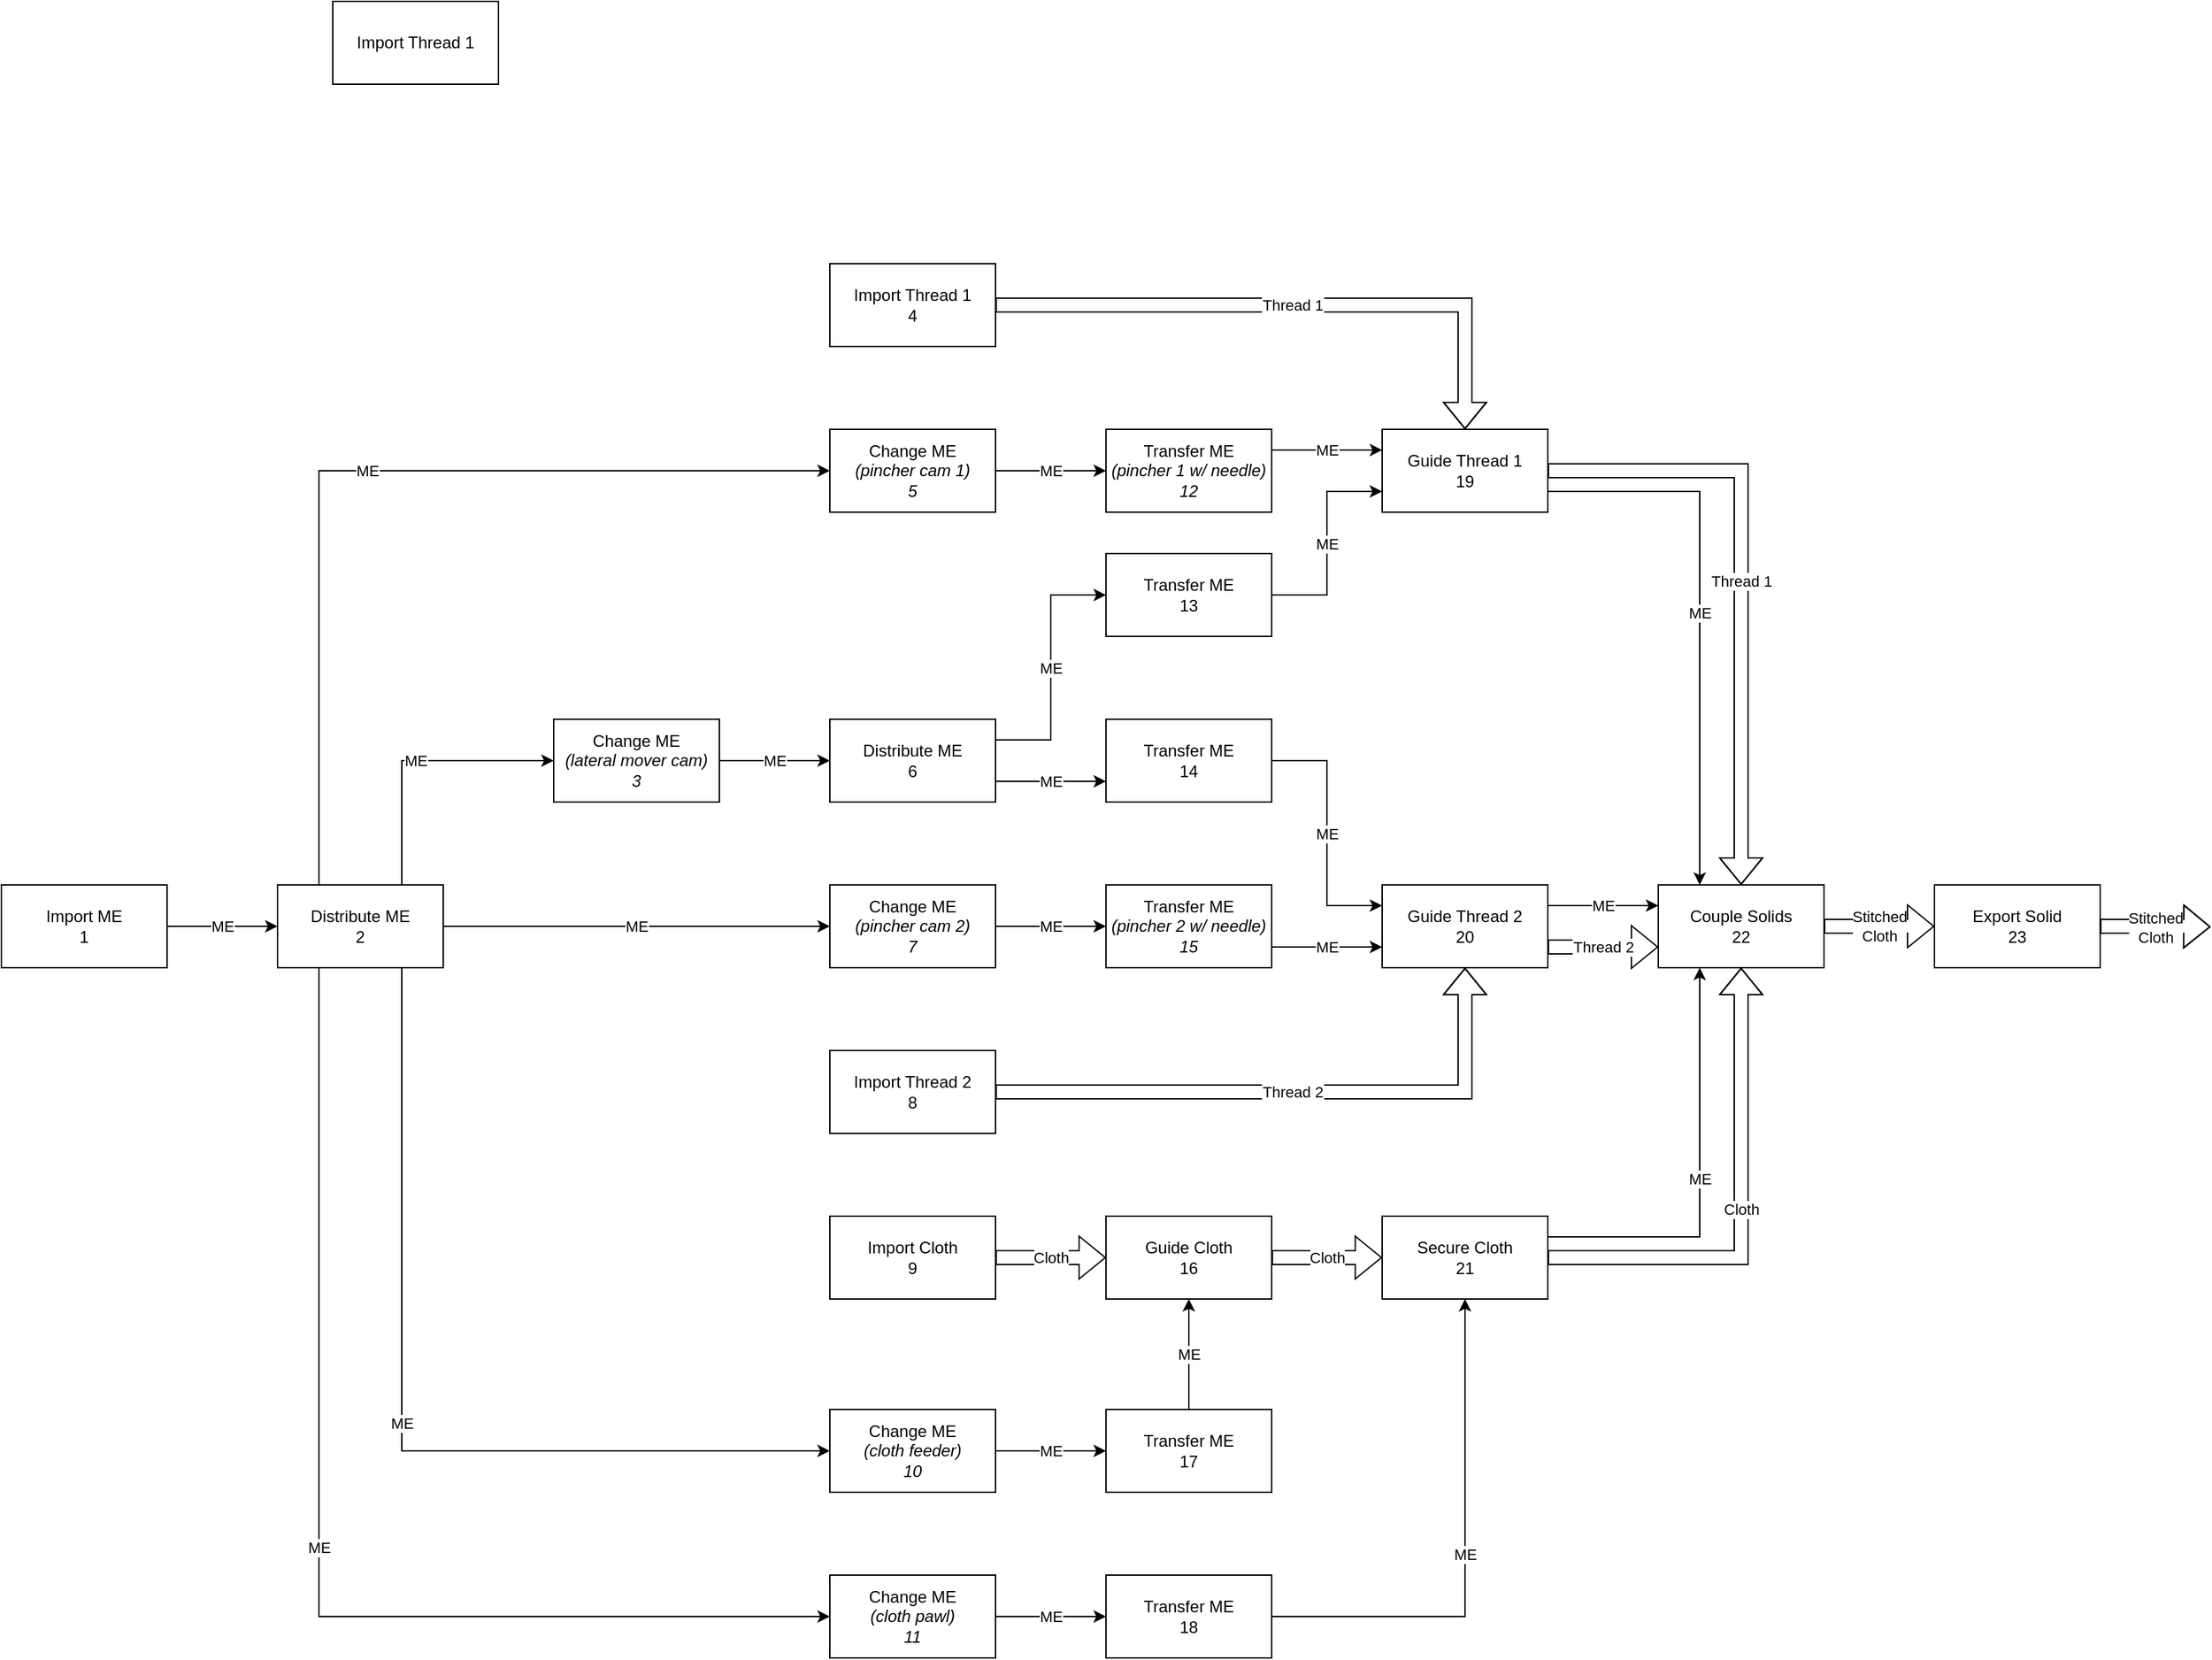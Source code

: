 <mxfile version="20.8.16" type="device"><diagram name="Page-1" id="OEOe8NnsHrrDu7HdlSR_"><mxGraphModel dx="1712" dy="1831" grid="1" gridSize="10" guides="1" tooltips="1" connect="1" arrows="1" fold="1" page="1" pageScale="1" pageWidth="850" pageHeight="1100" math="0" shadow="0"><root><mxCell id="0"/><mxCell id="1" parent="0"/><mxCell id="2z3bzIBfEHil0yIeLp7x-48" value="Cloth" style="edgeStyle=orthogonalEdgeStyle;shape=flexArrow;rounded=0;orthogonalLoop=1;jettySize=auto;html=1;exitX=1;exitY=0.5;exitDx=0;exitDy=0;entryX=0;entryY=0.5;entryDx=0;entryDy=0;" parent="1" source="2z3bzIBfEHil0yIeLp7x-1" target="2z3bzIBfEHil0yIeLp7x-22" edge="1"><mxGeometry relative="1" as="geometry"><mxPoint x="520" y="620" as="targetPoint"/></mxGeometry></mxCell><mxCell id="2z3bzIBfEHil0yIeLp7x-1" value="Import Cloth&lt;br&gt;9" style="rounded=0;whiteSpace=wrap;html=1;" parent="1" vertex="1"><mxGeometry x="520" y="590" width="120" height="60" as="geometry"/></mxCell><mxCell id="2z3bzIBfEHil0yIeLp7x-2" value="Import Thread 1" style="rounded=0;whiteSpace=wrap;html=1;" parent="1" vertex="1"><mxGeometry x="160" y="-290" width="120" height="60" as="geometry"/></mxCell><mxCell id="2z3bzIBfEHil0yIeLp7x-44" value="Thread 2" style="edgeStyle=orthogonalEdgeStyle;rounded=0;orthogonalLoop=1;jettySize=auto;html=1;exitX=1;exitY=0.5;exitDx=0;exitDy=0;entryX=0.5;entryY=1;entryDx=0;entryDy=0;shape=flexArrow;" parent="1" source="2z3bzIBfEHil0yIeLp7x-3" target="2z3bzIBfEHil0yIeLp7x-28" edge="1"><mxGeometry relative="1" as="geometry"/></mxCell><mxCell id="2z3bzIBfEHil0yIeLp7x-3" value="Import Thread 2&lt;br&gt;8" style="rounded=0;whiteSpace=wrap;html=1;" parent="1" vertex="1"><mxGeometry x="520" y="470" width="120" height="60" as="geometry"/></mxCell><mxCell id="2z3bzIBfEHil0yIeLp7x-16" value="ME" style="edgeStyle=orthogonalEdgeStyle;rounded=0;orthogonalLoop=1;jettySize=auto;html=1;exitX=1;exitY=0.5;exitDx=0;exitDy=0;entryX=0;entryY=0.5;entryDx=0;entryDy=0;" parent="1" source="2z3bzIBfEHil0yIeLp7x-4" target="2z3bzIBfEHil0yIeLp7x-5" edge="1"><mxGeometry relative="1" as="geometry"/></mxCell><mxCell id="2z3bzIBfEHil0yIeLp7x-4" value="Import ME&lt;br&gt;1" style="rounded=0;whiteSpace=wrap;html=1;" parent="1" vertex="1"><mxGeometry x="-80" y="350" width="120" height="60" as="geometry"/></mxCell><mxCell id="2z3bzIBfEHil0yIeLp7x-8" value="ME" style="edgeStyle=orthogonalEdgeStyle;rounded=0;orthogonalLoop=1;jettySize=auto;html=1;entryX=0;entryY=0.5;entryDx=0;entryDy=0;exitX=1;exitY=0.5;exitDx=0;exitDy=0;" parent="1" source="2z3bzIBfEHil0yIeLp7x-5" target="2z3bzIBfEHil0yIeLp7x-6" edge="1"><mxGeometry relative="1" as="geometry"><mxPoint x="470" y="290" as="sourcePoint"/></mxGeometry></mxCell><mxCell id="2z3bzIBfEHil0yIeLp7x-9" value="ME" style="edgeStyle=orthogonalEdgeStyle;rounded=0;orthogonalLoop=1;jettySize=auto;html=1;exitX=0.25;exitY=0;exitDx=0;exitDy=0;entryX=0;entryY=0.5;entryDx=0;entryDy=0;" parent="1" source="2z3bzIBfEHil0yIeLp7x-5" target="2z3bzIBfEHil0yIeLp7x-7" edge="1"><mxGeometry relative="1" as="geometry"/></mxCell><mxCell id="2z3bzIBfEHil0yIeLp7x-13" value="ME" style="edgeStyle=orthogonalEdgeStyle;rounded=0;orthogonalLoop=1;jettySize=auto;html=1;entryX=0;entryY=0.5;entryDx=0;entryDy=0;exitX=0.75;exitY=0;exitDx=0;exitDy=0;" parent="1" source="2z3bzIBfEHil0yIeLp7x-5" target="2z3bzIBfEHil0yIeLp7x-10" edge="1"><mxGeometry relative="1" as="geometry"><mxPoint x="500" y="260" as="sourcePoint"/></mxGeometry></mxCell><mxCell id="2z3bzIBfEHil0yIeLp7x-14" value="ME" style="edgeStyle=orthogonalEdgeStyle;rounded=0;orthogonalLoop=1;jettySize=auto;html=1;exitX=0.75;exitY=1;exitDx=0;exitDy=0;entryX=0;entryY=0.5;entryDx=0;entryDy=0;" parent="1" source="2z3bzIBfEHil0yIeLp7x-5" target="2z3bzIBfEHil0yIeLp7x-11" edge="1"><mxGeometry relative="1" as="geometry"/></mxCell><mxCell id="2z3bzIBfEHil0yIeLp7x-15" value="ME" style="edgeStyle=orthogonalEdgeStyle;rounded=0;orthogonalLoop=1;jettySize=auto;html=1;exitX=0.25;exitY=1;exitDx=0;exitDy=0;entryX=0;entryY=0.5;entryDx=0;entryDy=0;" parent="1" source="2z3bzIBfEHil0yIeLp7x-5" target="2z3bzIBfEHil0yIeLp7x-12" edge="1"><mxGeometry relative="1" as="geometry"/></mxCell><mxCell id="2z3bzIBfEHil0yIeLp7x-5" value="Distribute ME&lt;br&gt;2" style="rounded=0;whiteSpace=wrap;html=1;" parent="1" vertex="1"><mxGeometry x="120" y="350" width="120" height="60" as="geometry"/></mxCell><mxCell id="2z3bzIBfEHil0yIeLp7x-39" value="ME" style="edgeStyle=orthogonalEdgeStyle;rounded=0;orthogonalLoop=1;jettySize=auto;html=1;exitX=1;exitY=0.5;exitDx=0;exitDy=0;entryX=0;entryY=0.5;entryDx=0;entryDy=0;" parent="1" source="2z3bzIBfEHil0yIeLp7x-6" target="2z3bzIBfEHil0yIeLp7x-25" edge="1"><mxGeometry relative="1" as="geometry"/></mxCell><mxCell id="2z3bzIBfEHil0yIeLp7x-6" value="Change ME&lt;br&gt;&lt;i&gt;(pincher cam 2)&lt;br&gt;7&lt;br&gt;&lt;/i&gt;" style="rounded=0;whiteSpace=wrap;html=1;" parent="1" vertex="1"><mxGeometry x="520" y="350" width="120" height="60" as="geometry"/></mxCell><mxCell id="2z3bzIBfEHil0yIeLp7x-40" value="ME" style="edgeStyle=orthogonalEdgeStyle;rounded=0;orthogonalLoop=1;jettySize=auto;html=1;exitX=1;exitY=0.5;exitDx=0;exitDy=0;entryX=0;entryY=0.5;entryDx=0;entryDy=0;" parent="1" source="2z3bzIBfEHil0yIeLp7x-7" target="2z3bzIBfEHil0yIeLp7x-26" edge="1"><mxGeometry relative="1" as="geometry"/></mxCell><mxCell id="2z3bzIBfEHil0yIeLp7x-7" value="Change ME&lt;br&gt;&lt;i&gt;(pincher cam 1)&lt;br&gt;5&lt;br&gt;&lt;/i&gt;" style="rounded=0;whiteSpace=wrap;html=1;" parent="1" vertex="1"><mxGeometry x="520" y="20" width="120" height="60" as="geometry"/></mxCell><mxCell id="2z3bzIBfEHil0yIeLp7x-31" value="ME" style="edgeStyle=orthogonalEdgeStyle;rounded=0;orthogonalLoop=1;jettySize=auto;html=1;entryX=0;entryY=0.5;entryDx=0;entryDy=0;exitX=1;exitY=0.25;exitDx=0;exitDy=0;" parent="1" source="RZTnThfEouGRVSDCSlfy-1" target="2z3bzIBfEHil0yIeLp7x-27" edge="1"><mxGeometry relative="1" as="geometry"><mxPoint x="690" y="220" as="sourcePoint"/></mxGeometry></mxCell><mxCell id="RZTnThfEouGRVSDCSlfy-4" value="ME" style="edgeStyle=orthogonalEdgeStyle;rounded=0;orthogonalLoop=1;jettySize=auto;html=1;exitX=1;exitY=0.5;exitDx=0;exitDy=0;entryX=0;entryY=0.5;entryDx=0;entryDy=0;" parent="1" source="2z3bzIBfEHil0yIeLp7x-10" target="RZTnThfEouGRVSDCSlfy-1" edge="1"><mxGeometry relative="1" as="geometry"/></mxCell><mxCell id="2z3bzIBfEHil0yIeLp7x-10" value="Change ME&lt;br&gt;&lt;i&gt;(lateral mover cam)&lt;br&gt;3&lt;br&gt;&lt;/i&gt;" style="rounded=0;whiteSpace=wrap;html=1;" parent="1" vertex="1"><mxGeometry x="320" y="230" width="120" height="60" as="geometry"/></mxCell><mxCell id="2z3bzIBfEHil0yIeLp7x-23" value="ME" style="edgeStyle=orthogonalEdgeStyle;rounded=0;orthogonalLoop=1;jettySize=auto;html=1;exitX=1;exitY=0.5;exitDx=0;exitDy=0;entryX=0;entryY=0.5;entryDx=0;entryDy=0;" parent="1" source="2z3bzIBfEHil0yIeLp7x-11" target="2z3bzIBfEHil0yIeLp7x-21" edge="1"><mxGeometry relative="1" as="geometry"/></mxCell><mxCell id="2z3bzIBfEHil0yIeLp7x-11" value="Change ME&lt;br&gt;&lt;i&gt;(cloth feeder)&lt;br&gt;10&lt;br&gt;&lt;/i&gt;" style="rounded=0;whiteSpace=wrap;html=1;" parent="1" vertex="1"><mxGeometry x="520" y="730" width="120" height="60" as="geometry"/></mxCell><mxCell id="2z3bzIBfEHil0yIeLp7x-19" value="ME" style="edgeStyle=orthogonalEdgeStyle;rounded=0;orthogonalLoop=1;jettySize=auto;html=1;exitX=1;exitY=0.5;exitDx=0;exitDy=0;entryX=0;entryY=0.5;entryDx=0;entryDy=0;" parent="1" source="2z3bzIBfEHil0yIeLp7x-12" target="2z3bzIBfEHil0yIeLp7x-17" edge="1"><mxGeometry relative="1" as="geometry"/></mxCell><mxCell id="2z3bzIBfEHil0yIeLp7x-12" value="Change ME&lt;br&gt;&lt;i&gt;(cloth pawl)&lt;br&gt;11&lt;br&gt;&lt;/i&gt;" style="rounded=0;whiteSpace=wrap;html=1;" parent="1" vertex="1"><mxGeometry x="520" y="850" width="120" height="60" as="geometry"/></mxCell><mxCell id="2z3bzIBfEHil0yIeLp7x-20" value="ME" style="edgeStyle=orthogonalEdgeStyle;rounded=0;orthogonalLoop=1;jettySize=auto;html=1;exitX=1;exitY=0.5;exitDx=0;exitDy=0;entryX=0.5;entryY=1;entryDx=0;entryDy=0;" parent="1" source="2z3bzIBfEHil0yIeLp7x-17" target="2z3bzIBfEHil0yIeLp7x-18" edge="1"><mxGeometry relative="1" as="geometry"><mxPoint x="910" y="720" as="targetPoint"/></mxGeometry></mxCell><mxCell id="2z3bzIBfEHil0yIeLp7x-17" value="Transfer ME&lt;br&gt;18" style="rounded=0;whiteSpace=wrap;html=1;" parent="1" vertex="1"><mxGeometry x="720" y="850" width="120" height="60" as="geometry"/></mxCell><mxCell id="2z3bzIBfEHil0yIeLp7x-53" value="Cloth" style="edgeStyle=orthogonalEdgeStyle;shape=flexArrow;rounded=0;orthogonalLoop=1;jettySize=auto;html=1;exitX=1;exitY=0.5;exitDx=0;exitDy=0;entryX=0.5;entryY=1;entryDx=0;entryDy=0;" parent="1" source="2z3bzIBfEHil0yIeLp7x-18" target="2z3bzIBfEHil0yIeLp7x-50" edge="1"><mxGeometry relative="1" as="geometry"/></mxCell><mxCell id="3S87GW-Tt3_3JAgEeeKZ-3" value="ME" style="edgeStyle=orthogonalEdgeStyle;rounded=0;orthogonalLoop=1;jettySize=auto;html=1;exitX=1;exitY=0.25;exitDx=0;exitDy=0;entryX=0.25;entryY=1;entryDx=0;entryDy=0;" edge="1" parent="1" source="2z3bzIBfEHil0yIeLp7x-18" target="2z3bzIBfEHil0yIeLp7x-50"><mxGeometry relative="1" as="geometry"/></mxCell><mxCell id="2z3bzIBfEHil0yIeLp7x-18" value="Secure Cloth&lt;br&gt;21" style="rounded=0;whiteSpace=wrap;html=1;" parent="1" vertex="1"><mxGeometry x="920" y="590" width="120" height="60" as="geometry"/></mxCell><mxCell id="2z3bzIBfEHil0yIeLp7x-24" value="ME" style="edgeStyle=orthogonalEdgeStyle;rounded=0;orthogonalLoop=1;jettySize=auto;html=1;exitX=0.5;exitY=0;exitDx=0;exitDy=0;entryX=0.5;entryY=1;entryDx=0;entryDy=0;" parent="1" source="2z3bzIBfEHil0yIeLp7x-21" target="2z3bzIBfEHil0yIeLp7x-22" edge="1"><mxGeometry relative="1" as="geometry"><mxPoint x="1070" y="690" as="targetPoint"/></mxGeometry></mxCell><mxCell id="2z3bzIBfEHil0yIeLp7x-21" value="Transfer ME&lt;br&gt;17" style="rounded=0;whiteSpace=wrap;html=1;" parent="1" vertex="1"><mxGeometry x="720" y="730" width="120" height="60" as="geometry"/></mxCell><mxCell id="2z3bzIBfEHil0yIeLp7x-49" value="Cloth" style="edgeStyle=orthogonalEdgeStyle;shape=flexArrow;rounded=0;orthogonalLoop=1;jettySize=auto;html=1;exitX=1;exitY=0.5;exitDx=0;exitDy=0;entryX=0;entryY=0.5;entryDx=0;entryDy=0;" parent="1" source="2z3bzIBfEHil0yIeLp7x-22" target="2z3bzIBfEHil0yIeLp7x-18" edge="1"><mxGeometry relative="1" as="geometry"/></mxCell><mxCell id="2z3bzIBfEHil0yIeLp7x-22" value="Guide Cloth&lt;br&gt;16" style="rounded=0;whiteSpace=wrap;html=1;" parent="1" vertex="1"><mxGeometry x="720" y="590" width="120" height="60" as="geometry"/></mxCell><mxCell id="2z3bzIBfEHil0yIeLp7x-43" value="ME" style="edgeStyle=orthogonalEdgeStyle;rounded=0;orthogonalLoop=1;jettySize=auto;html=1;exitX=1;exitY=0.75;exitDx=0;exitDy=0;entryX=0;entryY=0.75;entryDx=0;entryDy=0;" parent="1" source="2z3bzIBfEHil0yIeLp7x-25" target="2z3bzIBfEHil0yIeLp7x-28" edge="1"><mxGeometry relative="1" as="geometry"/></mxCell><mxCell id="2z3bzIBfEHil0yIeLp7x-25" value="Transfer ME&lt;br&gt;&lt;i&gt;(pincher 2 w/ needle)&lt;br&gt;15&lt;br&gt;&lt;/i&gt;" style="rounded=0;whiteSpace=wrap;html=1;" parent="1" vertex="1"><mxGeometry x="720" y="350" width="120" height="60" as="geometry"/></mxCell><mxCell id="2z3bzIBfEHil0yIeLp7x-37" value="ME" style="edgeStyle=orthogonalEdgeStyle;rounded=0;orthogonalLoop=1;jettySize=auto;html=1;exitX=1;exitY=0.25;exitDx=0;exitDy=0;entryX=0;entryY=0.25;entryDx=0;entryDy=0;" parent="1" source="2z3bzIBfEHil0yIeLp7x-26" target="2z3bzIBfEHil0yIeLp7x-29" edge="1"><mxGeometry relative="1" as="geometry"/></mxCell><mxCell id="2z3bzIBfEHil0yIeLp7x-26" value="Transfer ME&lt;br&gt;&lt;i&gt;(pincher 1 w/ needle)&lt;br&gt;12&lt;br&gt;&lt;/i&gt;" style="rounded=0;whiteSpace=wrap;html=1;" parent="1" vertex="1"><mxGeometry x="720" y="20" width="120" height="60" as="geometry"/></mxCell><mxCell id="2z3bzIBfEHil0yIeLp7x-41" value="ME" style="edgeStyle=orthogonalEdgeStyle;rounded=0;orthogonalLoop=1;jettySize=auto;html=1;exitX=1;exitY=0.5;exitDx=0;exitDy=0;entryX=0;entryY=0.75;entryDx=0;entryDy=0;" parent="1" source="2z3bzIBfEHil0yIeLp7x-27" target="2z3bzIBfEHil0yIeLp7x-29" edge="1"><mxGeometry relative="1" as="geometry"/></mxCell><mxCell id="2z3bzIBfEHil0yIeLp7x-42" value="ME" style="edgeStyle=orthogonalEdgeStyle;rounded=0;orthogonalLoop=1;jettySize=auto;html=1;exitX=1;exitY=0.75;exitDx=0;exitDy=0;entryX=0;entryY=0.75;entryDx=0;entryDy=0;" parent="1" source="RZTnThfEouGRVSDCSlfy-1" target="RZTnThfEouGRVSDCSlfy-2" edge="1"><mxGeometry relative="1" as="geometry"><mxPoint x="860" y="320" as="targetPoint"/></mxGeometry></mxCell><mxCell id="2z3bzIBfEHil0yIeLp7x-27" value="Transfer ME&lt;br&gt;13" style="rounded=0;whiteSpace=wrap;html=1;" parent="1" vertex="1"><mxGeometry x="720" y="110" width="120" height="60" as="geometry"/></mxCell><mxCell id="2z3bzIBfEHil0yIeLp7x-51" value="Thread 2" style="edgeStyle=orthogonalEdgeStyle;shape=flexArrow;rounded=0;orthogonalLoop=1;jettySize=auto;html=1;exitX=1;exitY=0.75;exitDx=0;exitDy=0;entryX=0;entryY=0.75;entryDx=0;entryDy=0;" parent="1" source="2z3bzIBfEHil0yIeLp7x-28" target="2z3bzIBfEHil0yIeLp7x-50" edge="1"><mxGeometry relative="1" as="geometry"/></mxCell><mxCell id="3S87GW-Tt3_3JAgEeeKZ-2" value="ME" style="edgeStyle=orthogonalEdgeStyle;rounded=0;orthogonalLoop=1;jettySize=auto;html=1;exitX=1;exitY=0.25;exitDx=0;exitDy=0;entryX=0;entryY=0.25;entryDx=0;entryDy=0;" edge="1" parent="1" source="2z3bzIBfEHil0yIeLp7x-28" target="2z3bzIBfEHil0yIeLp7x-50"><mxGeometry relative="1" as="geometry"/></mxCell><mxCell id="2z3bzIBfEHil0yIeLp7x-28" value="Guide Thread 2&lt;br&gt;20" style="rounded=0;whiteSpace=wrap;html=1;" parent="1" vertex="1"><mxGeometry x="920" y="350" width="120" height="60" as="geometry"/></mxCell><mxCell id="2z3bzIBfEHil0yIeLp7x-52" value="Thread 1" style="edgeStyle=orthogonalEdgeStyle;shape=flexArrow;rounded=0;orthogonalLoop=1;jettySize=auto;html=1;exitX=1;exitY=0.5;exitDx=0;exitDy=0;entryX=0.5;entryY=0;entryDx=0;entryDy=0;" parent="1" source="2z3bzIBfEHil0yIeLp7x-29" target="2z3bzIBfEHil0yIeLp7x-50" edge="1"><mxGeometry relative="1" as="geometry"/></mxCell><mxCell id="3S87GW-Tt3_3JAgEeeKZ-1" value="ME" style="edgeStyle=orthogonalEdgeStyle;rounded=0;orthogonalLoop=1;jettySize=auto;html=1;exitX=1;exitY=0.75;exitDx=0;exitDy=0;entryX=0.25;entryY=0;entryDx=0;entryDy=0;" edge="1" parent="1" source="2z3bzIBfEHil0yIeLp7x-29" target="2z3bzIBfEHil0yIeLp7x-50"><mxGeometry relative="1" as="geometry"/></mxCell><mxCell id="2z3bzIBfEHil0yIeLp7x-29" value="Guide Thread 1&lt;br&gt;19" style="rounded=0;whiteSpace=wrap;html=1;" parent="1" vertex="1"><mxGeometry x="920" y="20" width="120" height="60" as="geometry"/></mxCell><mxCell id="2z3bzIBfEHil0yIeLp7x-46" value="Thread 1" style="edgeStyle=orthogonalEdgeStyle;shape=flexArrow;rounded=0;orthogonalLoop=1;jettySize=auto;html=1;exitX=1;exitY=0.5;exitDx=0;exitDy=0;entryX=0.5;entryY=0;entryDx=0;entryDy=0;" parent="1" source="2z3bzIBfEHil0yIeLp7x-45" target="2z3bzIBfEHil0yIeLp7x-29" edge="1"><mxGeometry relative="1" as="geometry"/></mxCell><mxCell id="2z3bzIBfEHil0yIeLp7x-45" value="Import Thread 1&lt;br&gt;4" style="rounded=0;whiteSpace=wrap;html=1;" parent="1" vertex="1"><mxGeometry x="520" y="-100" width="120" height="60" as="geometry"/></mxCell><mxCell id="2z3bzIBfEHil0yIeLp7x-55" value="Stitched&lt;br&gt;Cloth" style="edgeStyle=orthogonalEdgeStyle;shape=flexArrow;rounded=0;orthogonalLoop=1;jettySize=auto;html=1;exitX=1;exitY=0.5;exitDx=0;exitDy=0;entryX=0;entryY=0.5;entryDx=0;entryDy=0;" parent="1" source="2z3bzIBfEHil0yIeLp7x-50" target="2z3bzIBfEHil0yIeLp7x-54" edge="1"><mxGeometry relative="1" as="geometry"/></mxCell><mxCell id="2z3bzIBfEHil0yIeLp7x-50" value="Couple Solids&lt;br&gt;22" style="rounded=0;whiteSpace=wrap;html=1;" parent="1" vertex="1"><mxGeometry x="1120" y="350" width="120" height="60" as="geometry"/></mxCell><mxCell id="2z3bzIBfEHil0yIeLp7x-57" value="Stitched&lt;br&gt;Cloth" style="edgeStyle=orthogonalEdgeStyle;shape=flexArrow;rounded=0;orthogonalLoop=1;jettySize=auto;html=1;exitX=1;exitY=0.5;exitDx=0;exitDy=0;" parent="1" source="2z3bzIBfEHil0yIeLp7x-54" edge="1"><mxGeometry relative="1" as="geometry"><mxPoint x="1520" y="380.353" as="targetPoint"/></mxGeometry></mxCell><mxCell id="2z3bzIBfEHil0yIeLp7x-54" value="Export Solid&lt;br&gt;23" style="rounded=0;whiteSpace=wrap;html=1;" parent="1" vertex="1"><mxGeometry x="1320" y="350" width="120" height="60" as="geometry"/></mxCell><mxCell id="RZTnThfEouGRVSDCSlfy-1" value="Distribute ME&lt;br&gt;6" style="rounded=0;whiteSpace=wrap;html=1;" parent="1" vertex="1"><mxGeometry x="520" y="230" width="120" height="60" as="geometry"/></mxCell><mxCell id="RZTnThfEouGRVSDCSlfy-3" value="ME" style="edgeStyle=orthogonalEdgeStyle;rounded=0;orthogonalLoop=1;jettySize=auto;html=1;exitX=1;exitY=0.5;exitDx=0;exitDy=0;entryX=0;entryY=0.25;entryDx=0;entryDy=0;" parent="1" source="RZTnThfEouGRVSDCSlfy-2" target="2z3bzIBfEHil0yIeLp7x-28" edge="1"><mxGeometry relative="1" as="geometry"/></mxCell><mxCell id="RZTnThfEouGRVSDCSlfy-2" value="Transfer ME&lt;br&gt;14" style="rounded=0;whiteSpace=wrap;html=1;" parent="1" vertex="1"><mxGeometry x="720" y="230" width="120" height="60" as="geometry"/></mxCell></root></mxGraphModel></diagram></mxfile>